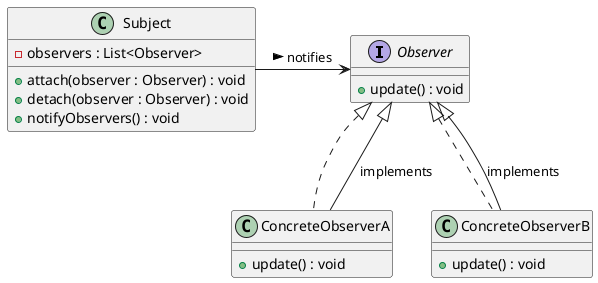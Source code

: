 @startuml ObserverPatternClassDiagram

interface Observer {
  +update() : void
}

class ConcreteObserverA implements Observer {
  +update() : void
}

class ConcreteObserverB implements Observer {
  +update() : void
}

class Subject {
  -observers : List<Observer>
  +attach(observer : Observer) : void
  +detach(observer : Observer) : void
  +notifyObservers() : void
}

Subject -right-> Observer : notifies >
Observer <|-down- ConcreteObserverA : implements
Observer <|-down- ConcreteObserverB : implements

@enduml
